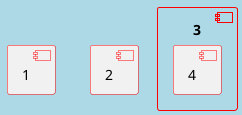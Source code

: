 {
  "sha1": "efq79n14vf2eir6c3b5vxphjvzghb53",
  "insertion": {
    "when": "2024-06-01T09:03:04.356Z",
    "url": "http://forum.plantuml.net/7172/componentbordercolor-does-not-work-for-all-notations",
    "user": "plantuml@gmail.com"
  }
}
@startuml
skinparam backgroundColor lightBlue
skinparam componentBorderColor red
component 1 {
}
[2] as Comp2
component 3 {
[4] as Comp4
}

@enduml
